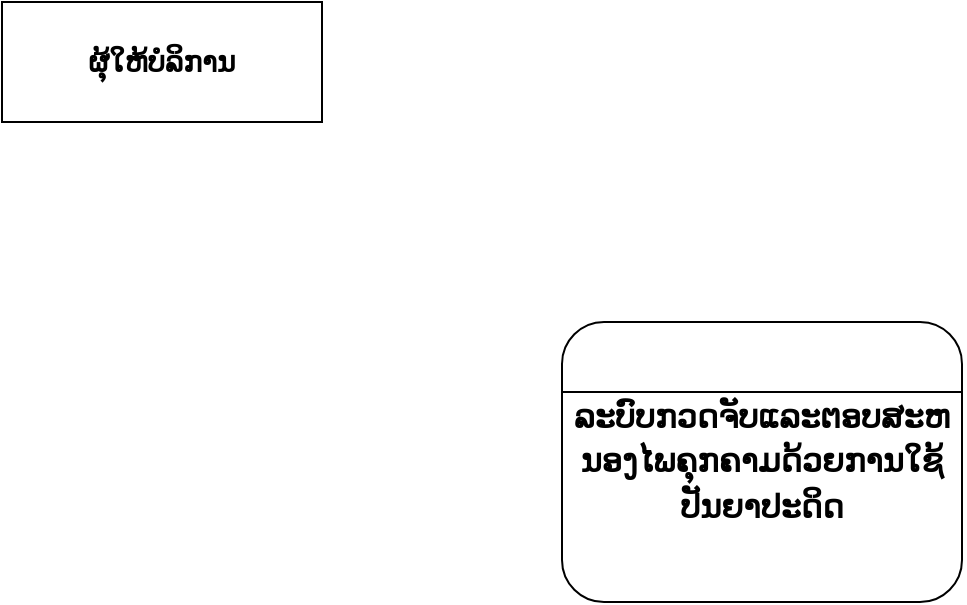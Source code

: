 <mxfile version="28.2.8">
  <diagram id="cCYTb3VyOIaRYEK4TRq9" name="Context-Diagram">
    <mxGraphModel dx="1166" dy="950" grid="1" gridSize="10" guides="1" tooltips="1" connect="1" arrows="1" fold="1" page="1" pageScale="1" pageWidth="850" pageHeight="1100" math="0" shadow="0">
      <root>
        <mxCell id="0" />
        <mxCell id="1" parent="0" />
        <mxCell id="kAjX3kNmUyB3gXyYBEr3-2" value="" style="group" vertex="1" connectable="0" parent="1">
          <mxGeometry x="320" y="360" width="200" height="140" as="geometry" />
        </mxCell>
        <mxCell id="yj0HGoABKljQMS_cgf4L-2" value="&lt;p id=&quot;docs-internal-guid-45073f4a-7fff-7f0b-cadb-dc2f2aa1e4ce&quot; style=&quot;line-height:1.38;text-align: center;margin-top:12pt;margin-bottom:12pt;&quot; dir=&quot;ltr&quot;&gt;&lt;span style=&quot;font-size: 12pt; font-family: Phetsarath, sans-serif; background-color: transparent; font-weight: 700; font-style: normal; font-variant: normal; text-decoration-skip-ink: none; vertical-align: baseline; white-space: pre-wrap; text-decoration-color: currentcolor;&quot;&gt;ລະບົບກວດຈັບແລະຕອບສະຫນອງໄພຄຸກຄາມດ້ວຍການໃຊ້ປັນຍາ&lt;/span&gt;&lt;span style=&quot;font-size: 12pt; font-family: Phetsarath, sans-serif; background-color: transparent; font-weight: 700; font-style: normal; font-variant: normal; text-decoration-skip-ink: none; vertical-align: baseline; white-space: pre-wrap; text-decoration-color: currentcolor;&quot;&gt;ປະດິດ&lt;/span&gt;&lt;/p&gt;" style="rounded=1;whiteSpace=wrap;html=1;" parent="kAjX3kNmUyB3gXyYBEr3-2" vertex="1">
          <mxGeometry width="200" height="140" as="geometry" />
        </mxCell>
        <mxCell id="kAjX3kNmUyB3gXyYBEr3-1" value="" style="endArrow=none;html=1;rounded=0;exitX=0;exitY=0.25;exitDx=0;exitDy=0;entryX=1;entryY=0.25;entryDx=0;entryDy=0;" edge="1" parent="kAjX3kNmUyB3gXyYBEr3-2" source="yj0HGoABKljQMS_cgf4L-2" target="yj0HGoABKljQMS_cgf4L-2">
          <mxGeometry width="50" height="50" relative="1" as="geometry">
            <mxPoint x="77.273" y="196" as="sourcePoint" />
            <mxPoint x="122.727" y="149.333" as="targetPoint" />
          </mxGeometry>
        </mxCell>
        <mxCell id="kAjX3kNmUyB3gXyYBEr3-3" value="&lt;b&gt;&lt;font style=&quot;font-size: 14px;&quot;&gt;ຜຸ້ໃຫ້ບໍລິການ&lt;/font&gt;&lt;/b&gt;" style="rounded=0;whiteSpace=wrap;html=1;" vertex="1" parent="1">
          <mxGeometry x="40" y="200" width="160" height="60" as="geometry" />
        </mxCell>
      </root>
    </mxGraphModel>
  </diagram>
</mxfile>
